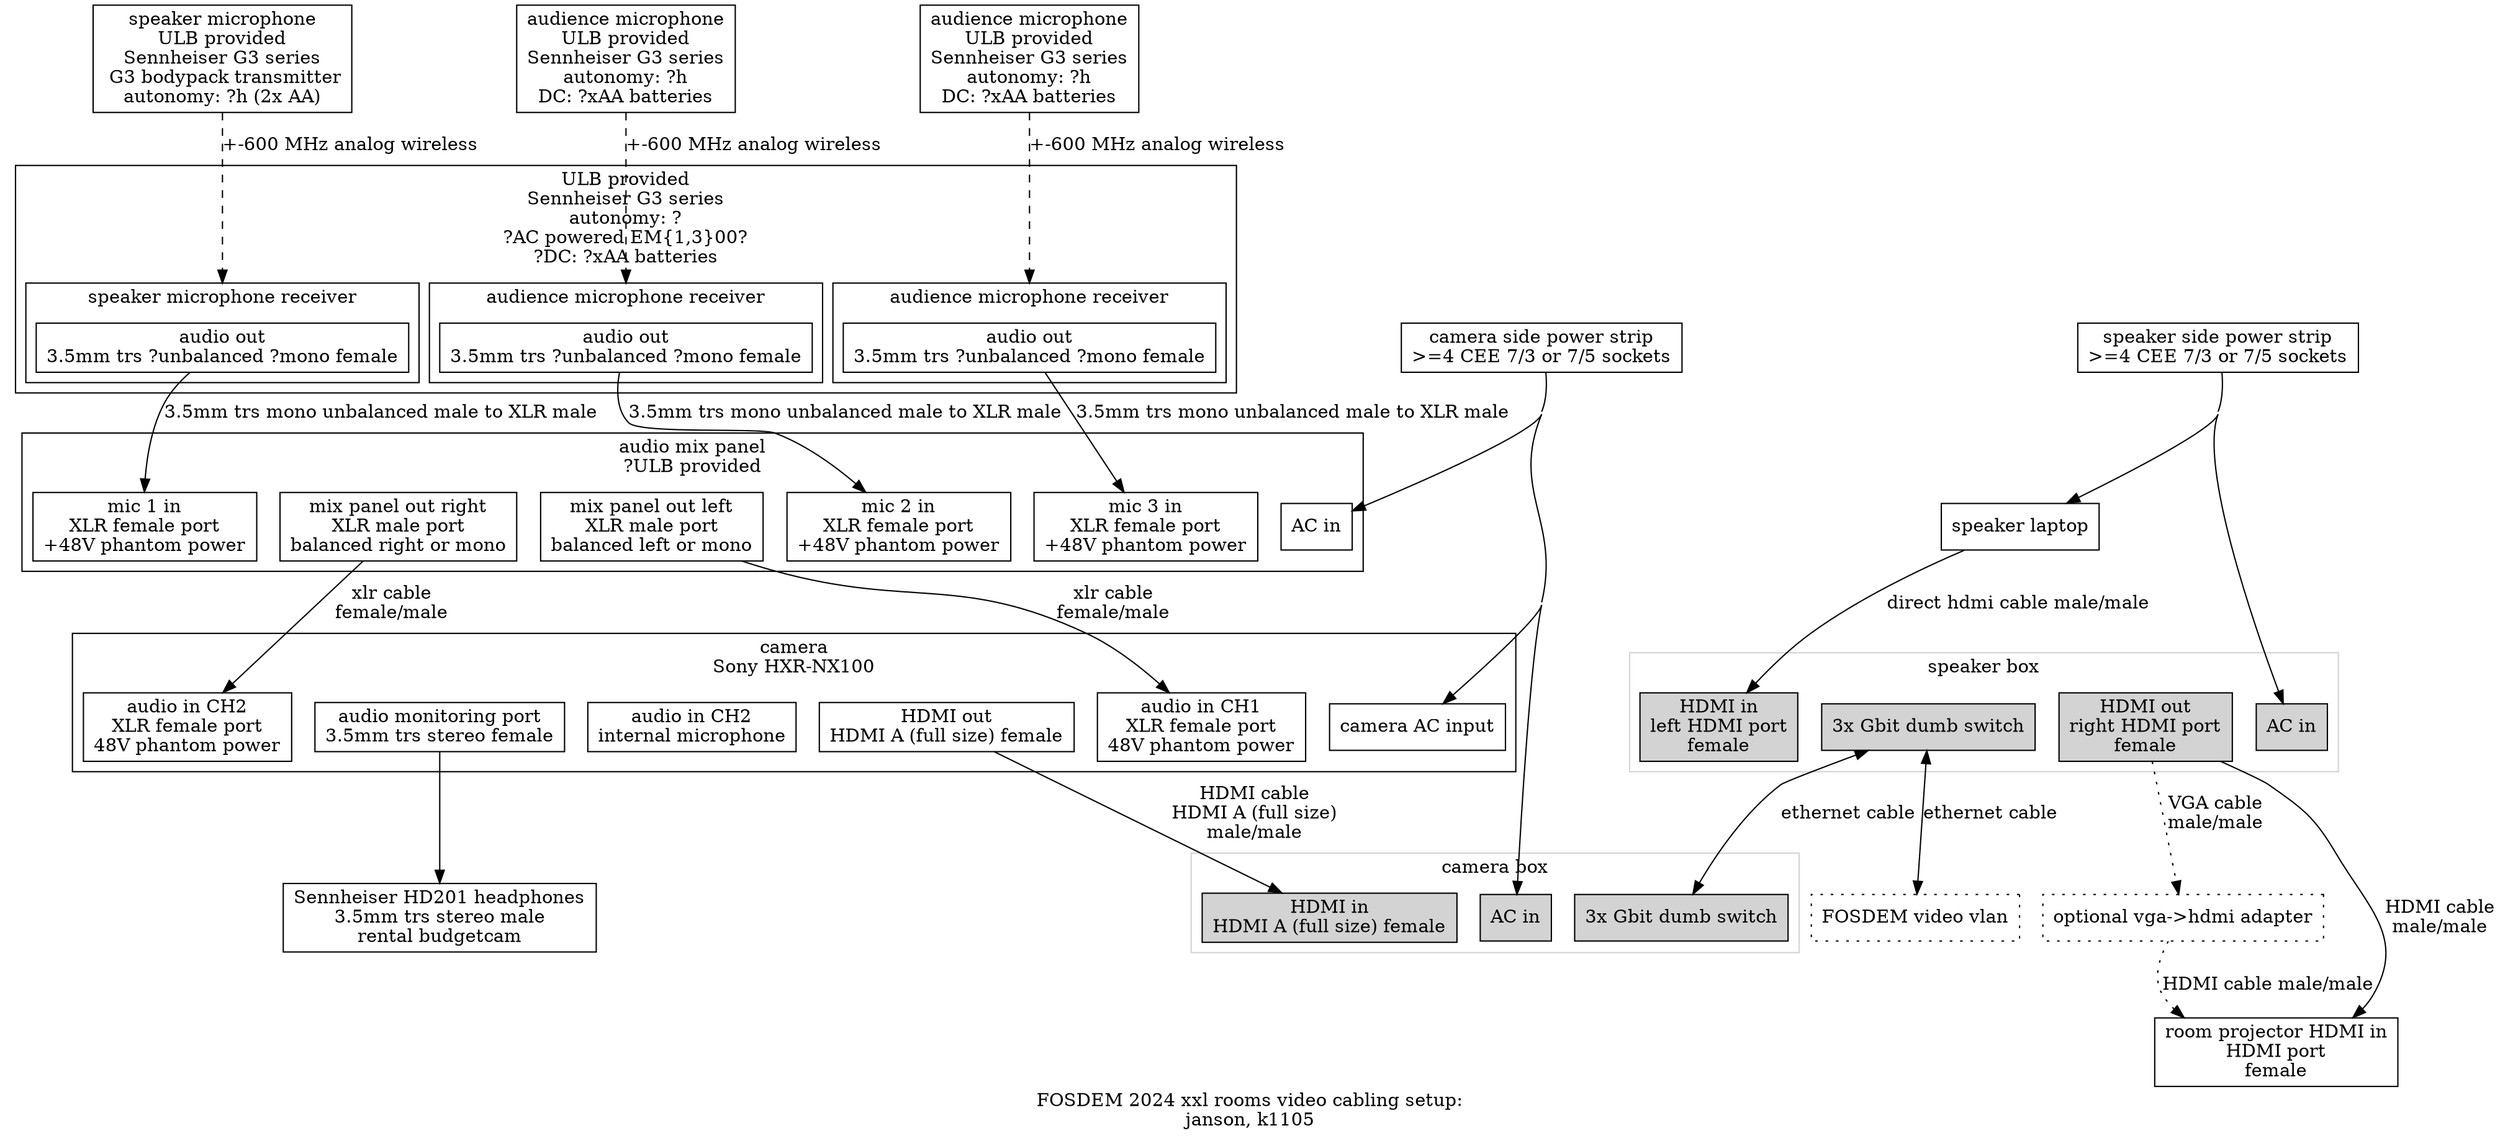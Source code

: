 digraph G {
	label="FOSDEM 2024 xxl rooms video cabling setup:\njanson, k1105";
	concentrate = true;
	compound = true;
	node [shape = box];


	speaker_microphone [label="speaker microphone\nULB provided\nSennheiser G3 series\n G3 bodypack transmitter\nautonomy: ?h (2x AA)",URL="https://en-us.sennheiser.com/global-downloads/file/671/Set100PG3_US_INT.pdf"];
	audience_microphone_1 [label="audience microphone\nULB provided\nSennheiser G3 series\nautonomy: ?h\nDC: ?xAA batteries", URL="https://en-us.sennheiser.com/global-downloads/file/671/Set100PG3_US_INT.pdf"];
	audience_microphone_2 [label="audience microphone\nULB provided\nSennheiser G3 series\nautonomy: ?h\nDC: ?xAA batteries", URL="https://en-us.sennheiser.com/global-downloads/file/671/Set100PG3_US_INT.pdf"];

	subgraph cluster_microphone_receivers {
		label = "ULB provided\nSennheiser G3 series\nautonomy: ?\n?AC powered EM{1,3}00?\n?DC: ?xAA batteries";
		subgraph cluster_speaker_microphone_receiver {
			label="speaker microphone receiver";
			URL = "https://en-us.sennheiser.com/global-downloads/file/671/Set100PG3_US_INT.pdf";
			speaker_microphone_receiver_audio_out [label = "audio out\n3.5mm trs ?unbalanced ?mono female"];
		}
		subgraph cluster_audience_microphone_1_receiver {
			label="audience microphone receiver";
			URL = "https://en-us.sennheiser.com/global-downloads/file/671/Set100PG3_US_INT.pdf";
			audience_microphone_1_receiver_audio_out [label = "audio out\n3.5mm trs ?unbalanced ?mono female"];
		}
		subgraph cluster_audience_microphone_2_receiver {
			label="audience microphone receiver";
			URL = "https://en-us.sennheiser.com/global-downloads/file/671/Set100PG3_US_INT.pdf";
			audience_microphone_2_receiver_audio_out [label = "audio out\n3.5mm trs ?unbalanced ?mono female"];
		}
	}

	room_projector_optional_adapter [label = "optional vga->hdmi adapter", style="dotted"];
	speaker_laptop [label = "speaker laptop"];

	subgraph cluster_camera {
		label="camera\nSony HXR-NX100"
			URL="https://pro.sony.com/bbsccms/assets/files/micro/nxcam/latest/Sony_HXR-NX100.pdf";
		camera_xlr_in_1 [label = "audio in CH1\nXLR female port\n48V phantom power"];
		camera_xlr_in_2 [label = "audio in CH2\nXLR female port\n48V phantom power"];
		camera_hdmi_out [label = "HDMI out\nHDMI A (full size) female"];
		camera_internal_mic [label="audio in CH2\ninternal microphone"];
		camera_audio_monitor [label="audio monitoring port\n3.5mm trs stereo female"];
		camera_ac_in [label="camera AC input"];
	}

	subgraph fosdem_network {
		color = lightgrey;
		node [style = filled];
		//parts
		subgraph cluster_cam_box {
			label = "camera box";
			URL = "https://github.com/FOSDEM/video";
			cam_box_hdmi_in [label="HDMI in\nHDMI A (full size) female"];
			cam_box_switch [label="3x Gbit dumb switch"];
			cam_box_ac_in [label="AC in"];
		}
		subgraph cluster_speaker_box {
			label = "speaker box";
			URL = "https://github.com/FOSDEM/video";
			speaker_box_hdmi_in [label="HDMI in\nleft HDMI port\nfemale"];
			speaker_box_hdmi_out [label="HDMI out\nright HDMI port\nfemale"];
			speaker_box_switch [label="3x Gbit dumb switch"];
			speaker_box_ac_in [label="AC in"];
		}
	}

	subgraph cluster_mix_panel {
		label="audio mix panel\n?ULB provided";
		url = "http://usa.yamaha.com/products/live_sound/mixers/analog-mixers/mg_standard_model/mg06/";
		mix_panel_mic_1_in [label="mic 1 in\nXLR female port\n+48V phantom power"];
		mix_panel_mic_2_in [label="mic 2 in\nXLR female port\n+48V phantom power"];
		mix_panel_mic_3_in [label="mic 3 in\nXLR female port\n+48V phantom power"];
		mix_panel_out_1 [label="mix panel out left\nXLR male port\nbalanced left or mono"];
		mix_panel_out_2 [label="mix panel out right\nXLR male port\nbalanced right or mono"];
		mix_panel_ac_in [label="AC in"];
	}
	cam_power_strip [label="camera side power strip\n>=4 CEE 7/3 or 7/5 sockets"];
	speaker_power_strip [label="speaker side power strip\n>=4 CEE 7/3 or 7/5 sockets"];

	room_projector [label="room projector HDMI in\nHDMI port\nfemale"];
	headphones [label="Sennheiser HD201 headphones\n3.5mm trs stereo male\nrental budgetcam", URL="https://en-us.sennheiser.com/over-ear-headphones-hd-201"];
	video_vlan [label="FOSDEM video vlan", style="dotted"];

	speaker_microphone -> speaker_microphone_receiver_audio_out [label = "+-600 MHz analog wireless", lhead = cluster_speaker_microphone_receiver, style = dashed ];
	audience_microphone_1 -> audience_microphone_1_receiver_audio_out [label = "+-600 MHz analog wireless", lhead = cluster_audience_microphone_1_receiver, style = dashed ];
	audience_microphone_2 -> audience_microphone_2_receiver_audio_out [label = "+-600 MHz analog wireless", lhead = cluster_audience_microphone_2_receiver, style = dashed ];
	speaker_microphone_receiver_audio_out -> mix_panel_mic_1_in [label = "3.5mm trs mono unbalanced male to XLR male"];
	audience_microphone_1_receiver_audio_out -> mix_panel_mic_2_in [label = "3.5mm trs mono unbalanced male to XLR male"];
	audience_microphone_2_receiver_audio_out -> mix_panel_mic_3_in [label = "3.5mm trs mono unbalanced male to XLR male"];

	mix_panel_out_1 -> camera_xlr_in_1 [label = "xlr cable\nfemale/male"];
	mix_panel_out_2 -> camera_xlr_in_2 [label = "xlr cable\nfemale/male"];
	speaker_laptop -> speaker_box_hdmi_in [label = "direct hdmi cable male/male"];
	speaker_box_hdmi_out -> room_projector_optional_adapter [label = "VGA cable\nmale/male", style = "dotted"];
	room_projector_optional_adapter -> room_projector [label = "HDMI cable male/male", style = "dotted"];
	camera_hdmi_out -> cam_box_hdmi_in [label = "HDMI cable\nHDMI A (full size)\nmale/male"];
	speaker_box_hdmi_out -> room_projector [label = "HDMI cable\nmale/male"];
	camera_audio_monitor -> headphones;
	speaker_box_switch -> video_vlan [dir = "both", label = "ethernet cable"];
	speaker_box_switch -> cam_box_switch [dir = "both", label = "ethernet cable"];

	# AC power
	cam_power_strip -> camera_ac_in;
	cam_power_strip -> cam_box_ac_in;
	cam_power_strip -> mix_panel_ac_in;

	speaker_power_strip -> speaker_laptop;
	speaker_power_strip -> speaker_box_ac_in;
}
